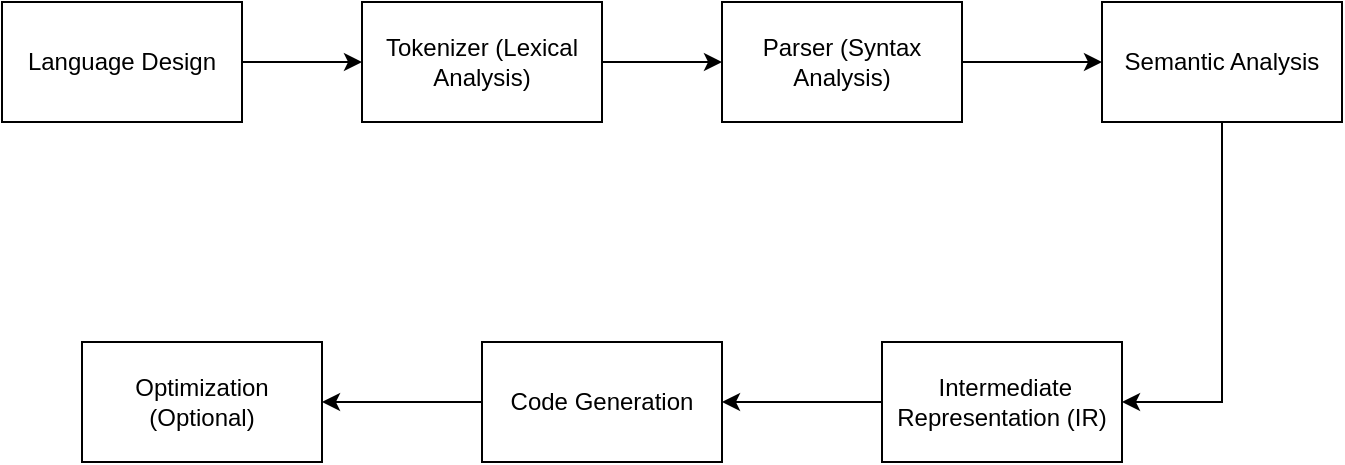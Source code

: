 <mxfile version="24.7.17">
  <diagram name="Page-1" id="9Q7WDuYAnulbc_8zaFwd">
    <mxGraphModel dx="1050" dy="570" grid="1" gridSize="10" guides="1" tooltips="1" connect="1" arrows="1" fold="1" page="1" pageScale="1" pageWidth="1100" pageHeight="850" math="0" shadow="0">
      <root>
        <mxCell id="0" />
        <mxCell id="1" parent="0" />
        <mxCell id="hvQG3eprH4HOvRqOPf5w-11" value="" style="edgeStyle=orthogonalEdgeStyle;rounded=0;orthogonalLoop=1;jettySize=auto;html=1;" edge="1" parent="1" source="hvQG3eprH4HOvRqOPf5w-1" target="hvQG3eprH4HOvRqOPf5w-2">
          <mxGeometry relative="1" as="geometry" />
        </mxCell>
        <mxCell id="hvQG3eprH4HOvRqOPf5w-1" value="Language Design" style="rounded=0;whiteSpace=wrap;html=1;" vertex="1" parent="1">
          <mxGeometry x="190" y="130" width="120" height="60" as="geometry" />
        </mxCell>
        <mxCell id="hvQG3eprH4HOvRqOPf5w-12" value="" style="edgeStyle=orthogonalEdgeStyle;rounded=0;orthogonalLoop=1;jettySize=auto;html=1;" edge="1" parent="1" source="hvQG3eprH4HOvRqOPf5w-2" target="hvQG3eprH4HOvRqOPf5w-3">
          <mxGeometry relative="1" as="geometry" />
        </mxCell>
        <mxCell id="hvQG3eprH4HOvRqOPf5w-2" value="Tokenizer (Lexical Analysis)" style="rounded=0;whiteSpace=wrap;html=1;" vertex="1" parent="1">
          <mxGeometry x="370" y="130" width="120" height="60" as="geometry" />
        </mxCell>
        <mxCell id="hvQG3eprH4HOvRqOPf5w-13" value="" style="edgeStyle=orthogonalEdgeStyle;rounded=0;orthogonalLoop=1;jettySize=auto;html=1;" edge="1" parent="1" source="hvQG3eprH4HOvRqOPf5w-3" target="hvQG3eprH4HOvRqOPf5w-4">
          <mxGeometry relative="1" as="geometry" />
        </mxCell>
        <mxCell id="hvQG3eprH4HOvRqOPf5w-3" value="Parser (Syntax Analysis)" style="whiteSpace=wrap;html=1;" vertex="1" parent="1">
          <mxGeometry x="550" y="130" width="120" height="60" as="geometry" />
        </mxCell>
        <mxCell id="hvQG3eprH4HOvRqOPf5w-10" style="edgeStyle=orthogonalEdgeStyle;rounded=0;orthogonalLoop=1;jettySize=auto;html=1;entryX=1;entryY=0.5;entryDx=0;entryDy=0;" edge="1" parent="1" source="hvQG3eprH4HOvRqOPf5w-4" target="hvQG3eprH4HOvRqOPf5w-5">
          <mxGeometry relative="1" as="geometry" />
        </mxCell>
        <mxCell id="hvQG3eprH4HOvRqOPf5w-4" value="Semantic Analysis" style="whiteSpace=wrap;html=1;" vertex="1" parent="1">
          <mxGeometry x="740" y="130" width="120" height="60" as="geometry" />
        </mxCell>
        <mxCell id="hvQG3eprH4HOvRqOPf5w-14" value="" style="edgeStyle=orthogonalEdgeStyle;rounded=0;orthogonalLoop=1;jettySize=auto;html=1;" edge="1" parent="1" source="hvQG3eprH4HOvRqOPf5w-5" target="hvQG3eprH4HOvRqOPf5w-6">
          <mxGeometry relative="1" as="geometry" />
        </mxCell>
        <mxCell id="hvQG3eprH4HOvRqOPf5w-5" value="&amp;nbsp;Intermediate Representation (IR)" style="whiteSpace=wrap;html=1;" vertex="1" parent="1">
          <mxGeometry x="630" y="300" width="120" height="60" as="geometry" />
        </mxCell>
        <mxCell id="hvQG3eprH4HOvRqOPf5w-15" value="" style="edgeStyle=orthogonalEdgeStyle;rounded=0;orthogonalLoop=1;jettySize=auto;html=1;" edge="1" parent="1" source="hvQG3eprH4HOvRqOPf5w-6" target="hvQG3eprH4HOvRqOPf5w-7">
          <mxGeometry relative="1" as="geometry" />
        </mxCell>
        <mxCell id="hvQG3eprH4HOvRqOPf5w-6" value="Code Generation" style="whiteSpace=wrap;html=1;" vertex="1" parent="1">
          <mxGeometry x="430" y="300" width="120" height="60" as="geometry" />
        </mxCell>
        <mxCell id="hvQG3eprH4HOvRqOPf5w-7" value="Optimization (Optional)" style="whiteSpace=wrap;html=1;" vertex="1" parent="1">
          <mxGeometry x="230" y="300" width="120" height="60" as="geometry" />
        </mxCell>
      </root>
    </mxGraphModel>
  </diagram>
</mxfile>
